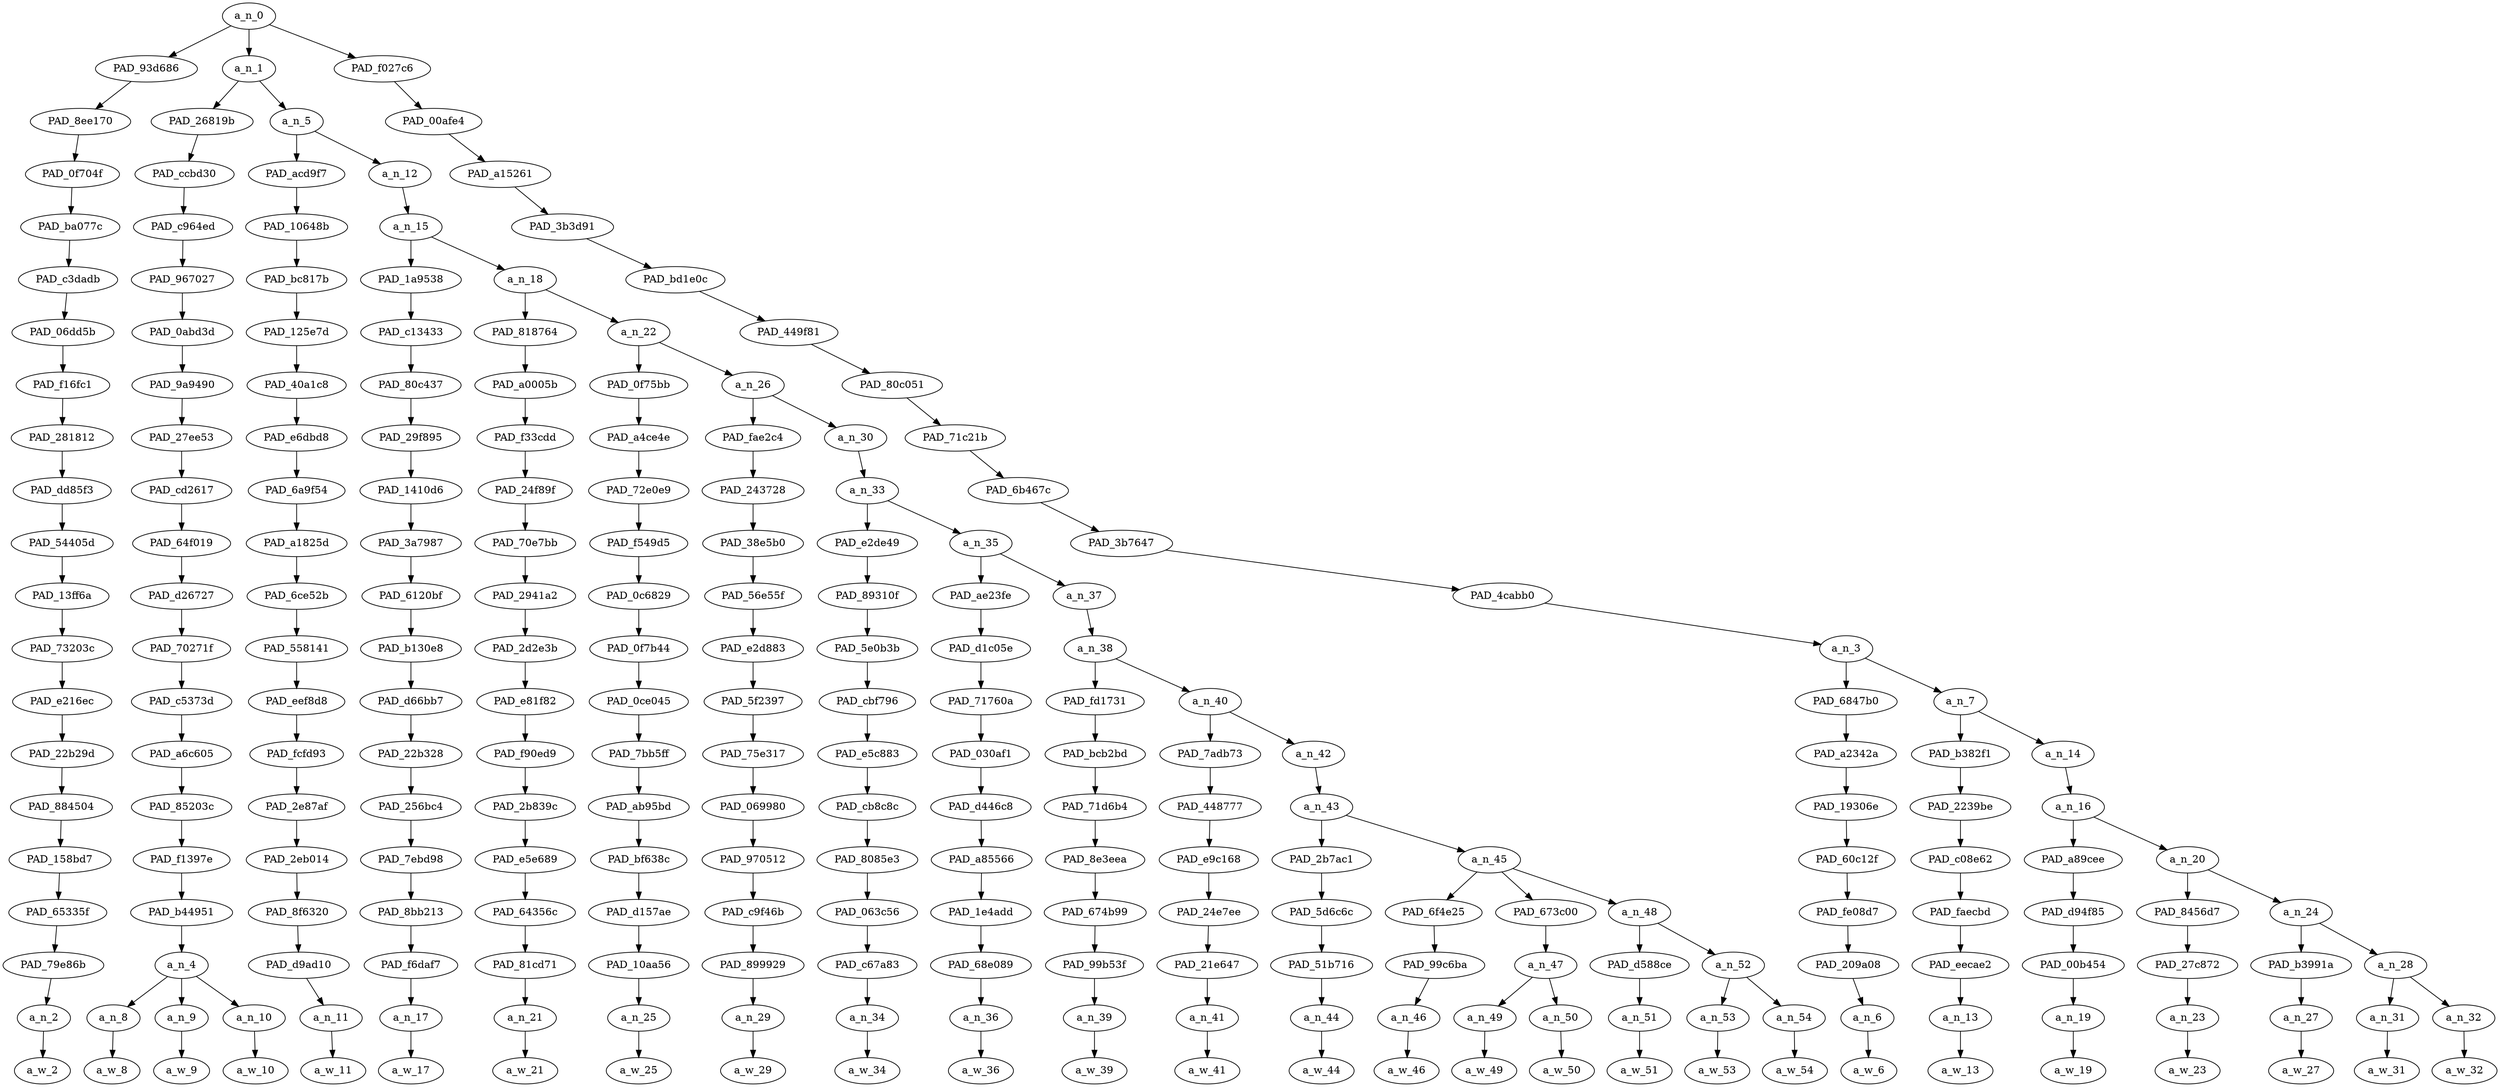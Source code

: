 strict digraph "" {
	a_n_0	[div_dir=-1,
		index=0,
		level=20,
		pos="14.161580403645834,20!",
		text_span="[0, 1, 2, 3, 4, 5, 6, 7, 8, 9, 10, 11, 12, 13, 14, 15, 16, 17, 18, 19, 20, 21, 22, 23, 24, 25, 26]",
		value=1.00000002];
	PAD_93d686	[div_dir=1,
		index=1,
		level=19,
		pos="19.0,19!",
		text_span="[19]",
		value=0.02544215];
	a_n_0 -> PAD_93d686;
	a_n_1	[div_dir=1,
		index=0,
		level=19,
		pos="2.5003662109375,19!",
		text_span="[0, 1, 2, 3, 4, 5, 6, 7, 8, 9, 10, 11, 12, 13, 14, 15, 16, 17, 18]",
		value=0.73926599];
	a_n_0 -> a_n_1;
	PAD_f027c6	[div_dir=-1,
		index=2,
		level=19,
		pos="20.984375,19!",
		text_span="[20, 21, 22, 23, 24, 25, 26]",
		value=0.23526374];
	a_n_0 -> PAD_f027c6;
	PAD_8ee170	[div_dir=1,
		index=2,
		level=18,
		pos="19.0,18!",
		text_span="[19]",
		value=0.02544215];
	PAD_93d686 -> PAD_8ee170;
	PAD_0f704f	[div_dir=1,
		index=3,
		level=17,
		pos="19.0,17!",
		text_span="[19]",
		value=0.02544215];
	PAD_8ee170 -> PAD_0f704f;
	PAD_ba077c	[div_dir=1,
		index=3,
		level=16,
		pos="19.0,16!",
		text_span="[19]",
		value=0.02544215];
	PAD_0f704f -> PAD_ba077c;
	PAD_c3dadb	[div_dir=1,
		index=4,
		level=15,
		pos="19.0,15!",
		text_span="[19]",
		value=0.02544215];
	PAD_ba077c -> PAD_c3dadb;
	PAD_06dd5b	[div_dir=1,
		index=5,
		level=14,
		pos="19.0,14!",
		text_span="[19]",
		value=0.02544215];
	PAD_c3dadb -> PAD_06dd5b;
	PAD_f16fc1	[div_dir=1,
		index=6,
		level=13,
		pos="19.0,13!",
		text_span="[19]",
		value=0.02544215];
	PAD_06dd5b -> PAD_f16fc1;
	PAD_281812	[div_dir=1,
		index=7,
		level=12,
		pos="19.0,12!",
		text_span="[19]",
		value=0.02544215];
	PAD_f16fc1 -> PAD_281812;
	PAD_dd85f3	[div_dir=1,
		index=7,
		level=11,
		pos="19.0,11!",
		text_span="[19]",
		value=0.02544215];
	PAD_281812 -> PAD_dd85f3;
	PAD_54405d	[div_dir=1,
		index=8,
		level=10,
		pos="19.0,10!",
		text_span="[19]",
		value=0.02544215];
	PAD_dd85f3 -> PAD_54405d;
	PAD_13ff6a	[div_dir=1,
		index=9,
		level=9,
		pos="19.0,9!",
		text_span="[19]",
		value=0.02544215];
	PAD_54405d -> PAD_13ff6a;
	PAD_73203c	[div_dir=1,
		index=9,
		level=8,
		pos="19.0,8!",
		text_span="[19]",
		value=0.02544215];
	PAD_13ff6a -> PAD_73203c;
	PAD_e216ec	[div_dir=1,
		index=10,
		level=7,
		pos="19.0,7!",
		text_span="[19]",
		value=0.02544215];
	PAD_73203c -> PAD_e216ec;
	PAD_22b29d	[div_dir=1,
		index=11,
		level=6,
		pos="19.0,6!",
		text_span="[19]",
		value=0.02544215];
	PAD_e216ec -> PAD_22b29d;
	PAD_884504	[div_dir=1,
		index=11,
		level=5,
		pos="19.0,5!",
		text_span="[19]",
		value=0.02544215];
	PAD_22b29d -> PAD_884504;
	PAD_158bd7	[div_dir=1,
		index=12,
		level=4,
		pos="19.0,4!",
		text_span="[19]",
		value=0.02544215];
	PAD_884504 -> PAD_158bd7;
	PAD_65335f	[div_dir=1,
		index=14,
		level=3,
		pos="19.0,3!",
		text_span="[19]",
		value=0.02544215];
	PAD_158bd7 -> PAD_65335f;
	PAD_79e86b	[div_dir=1,
		index=15,
		level=2,
		pos="19.0,2!",
		text_span="[19]",
		value=0.02544215];
	PAD_65335f -> PAD_79e86b;
	a_n_2	[div_dir=1,
		index=19,
		level=1,
		pos="19.0,1!",
		text_span="[19]",
		value=0.02544215];
	PAD_79e86b -> a_n_2;
	a_w_2	[div_dir=0,
		index=19,
		level=0,
		pos="19,0!",
		text_span="[19]",
		value=and];
	a_n_2 -> a_w_2;
	PAD_26819b	[div_dir=-1,
		index=0,
		level=18,
		pos="1.0,18!",
		text_span="[0, 1, 2]",
		value=0.15839961];
	a_n_1 -> PAD_26819b;
	a_n_5	[div_dir=1,
		index=1,
		level=18,
		pos="4.000732421875,18!",
		text_span="[3, 4, 5, 6, 7, 8, 9, 10, 11, 12, 13, 14, 15, 16, 17, 18]",
		value=0.58086310];
	a_n_1 -> a_n_5;
	PAD_ccbd30	[div_dir=-1,
		index=0,
		level=17,
		pos="1.0,17!",
		text_span="[0, 1, 2]",
		value=0.15839961];
	PAD_26819b -> PAD_ccbd30;
	PAD_c964ed	[div_dir=-1,
		index=0,
		level=16,
		pos="1.0,16!",
		text_span="[0, 1, 2]",
		value=0.15839961];
	PAD_ccbd30 -> PAD_c964ed;
	PAD_967027	[div_dir=-1,
		index=0,
		level=15,
		pos="1.0,15!",
		text_span="[0, 1, 2]",
		value=0.15839961];
	PAD_c964ed -> PAD_967027;
	PAD_0abd3d	[div_dir=-1,
		index=0,
		level=14,
		pos="1.0,14!",
		text_span="[0, 1, 2]",
		value=0.15839961];
	PAD_967027 -> PAD_0abd3d;
	PAD_9a9490	[div_dir=-1,
		index=0,
		level=13,
		pos="1.0,13!",
		text_span="[0, 1, 2]",
		value=0.15839961];
	PAD_0abd3d -> PAD_9a9490;
	PAD_27ee53	[div_dir=-1,
		index=0,
		level=12,
		pos="1.0,12!",
		text_span="[0, 1, 2]",
		value=0.15839961];
	PAD_9a9490 -> PAD_27ee53;
	PAD_cd2617	[div_dir=-1,
		index=0,
		level=11,
		pos="1.0,11!",
		text_span="[0, 1, 2]",
		value=0.15839961];
	PAD_27ee53 -> PAD_cd2617;
	PAD_64f019	[div_dir=-1,
		index=0,
		level=10,
		pos="1.0,10!",
		text_span="[0, 1, 2]",
		value=0.15839961];
	PAD_cd2617 -> PAD_64f019;
	PAD_d26727	[div_dir=-1,
		index=0,
		level=9,
		pos="1.0,9!",
		text_span="[0, 1, 2]",
		value=0.15839961];
	PAD_64f019 -> PAD_d26727;
	PAD_70271f	[div_dir=-1,
		index=0,
		level=8,
		pos="1.0,8!",
		text_span="[0, 1, 2]",
		value=0.15839961];
	PAD_d26727 -> PAD_70271f;
	PAD_c5373d	[div_dir=-1,
		index=0,
		level=7,
		pos="1.0,7!",
		text_span="[0, 1, 2]",
		value=0.15839961];
	PAD_70271f -> PAD_c5373d;
	PAD_a6c605	[div_dir=-1,
		index=0,
		level=6,
		pos="1.0,6!",
		text_span="[0, 1, 2]",
		value=0.15839961];
	PAD_c5373d -> PAD_a6c605;
	PAD_85203c	[div_dir=-1,
		index=0,
		level=5,
		pos="1.0,5!",
		text_span="[0, 1, 2]",
		value=0.15839961];
	PAD_a6c605 -> PAD_85203c;
	PAD_f1397e	[div_dir=-1,
		index=0,
		level=4,
		pos="1.0,4!",
		text_span="[0, 1, 2]",
		value=0.15839961];
	PAD_85203c -> PAD_f1397e;
	PAD_b44951	[div_dir=-1,
		index=0,
		level=3,
		pos="1.0,3!",
		text_span="[0, 1, 2]",
		value=0.15839961];
	PAD_f1397e -> PAD_b44951;
	a_n_4	[div_dir=-1,
		index=0,
		level=2,
		pos="1.0,2!",
		text_span="[0, 1, 2]",
		value=0.15839961];
	PAD_b44951 -> a_n_4;
	a_n_8	[div_dir=1,
		index=0,
		level=1,
		pos="0.0,1!",
		text_span="[0]",
		value=0.07027292];
	a_n_4 -> a_n_8;
	a_n_9	[div_dir=-1,
		index=1,
		level=1,
		pos="1.0,1!",
		text_span="[1]",
		value=0.04917107];
	a_n_4 -> a_n_9;
	a_n_10	[div_dir=-1,
		index=2,
		level=1,
		pos="2.0,1!",
		text_span="[2]",
		value=0.03871496];
	a_n_4 -> a_n_10;
	a_w_8	[div_dir=0,
		index=0,
		level=0,
		pos="0,0!",
		text_span="[0]",
		value="<user>"];
	a_n_8 -> a_w_8;
	a_w_9	[div_dir=0,
		index=1,
		level=0,
		pos="1,0!",
		text_span="[1]",
		value=stephen];
	a_n_9 -> a_w_9;
	a_w_10	[div_dir=0,
		index=2,
		level=0,
		pos="2,0!",
		text_span="[2]",
		value=miller];
	a_n_10 -> a_w_10;
	PAD_acd9f7	[div_dir=1,
		index=1,
		level=17,
		pos="3.0,17!",
		text_span="[3]",
		value=0.03171008];
	a_n_5 -> PAD_acd9f7;
	a_n_12	[div_dir=1,
		index=2,
		level=17,
		pos="5.00146484375,17!",
		text_span="[4, 5, 6, 7, 8, 9, 10, 11, 12, 13, 14, 15, 16, 17, 18]",
		value=0.54906669];
	a_n_5 -> a_n_12;
	PAD_10648b	[div_dir=1,
		index=1,
		level=16,
		pos="3.0,16!",
		text_span="[3]",
		value=0.03171008];
	PAD_acd9f7 -> PAD_10648b;
	PAD_bc817b	[div_dir=1,
		index=1,
		level=15,
		pos="3.0,15!",
		text_span="[3]",
		value=0.03171008];
	PAD_10648b -> PAD_bc817b;
	PAD_125e7d	[div_dir=1,
		index=1,
		level=14,
		pos="3.0,14!",
		text_span="[3]",
		value=0.03171008];
	PAD_bc817b -> PAD_125e7d;
	PAD_40a1c8	[div_dir=1,
		index=1,
		level=13,
		pos="3.0,13!",
		text_span="[3]",
		value=0.03171008];
	PAD_125e7d -> PAD_40a1c8;
	PAD_e6dbd8	[div_dir=1,
		index=1,
		level=12,
		pos="3.0,12!",
		text_span="[3]",
		value=0.03171008];
	PAD_40a1c8 -> PAD_e6dbd8;
	PAD_6a9f54	[div_dir=1,
		index=1,
		level=11,
		pos="3.0,11!",
		text_span="[3]",
		value=0.03171008];
	PAD_e6dbd8 -> PAD_6a9f54;
	PAD_a1825d	[div_dir=1,
		index=1,
		level=10,
		pos="3.0,10!",
		text_span="[3]",
		value=0.03171008];
	PAD_6a9f54 -> PAD_a1825d;
	PAD_6ce52b	[div_dir=1,
		index=1,
		level=9,
		pos="3.0,9!",
		text_span="[3]",
		value=0.03171008];
	PAD_a1825d -> PAD_6ce52b;
	PAD_558141	[div_dir=1,
		index=1,
		level=8,
		pos="3.0,8!",
		text_span="[3]",
		value=0.03171008];
	PAD_6ce52b -> PAD_558141;
	PAD_eef8d8	[div_dir=1,
		index=1,
		level=7,
		pos="3.0,7!",
		text_span="[3]",
		value=0.03171008];
	PAD_558141 -> PAD_eef8d8;
	PAD_fcfd93	[div_dir=1,
		index=1,
		level=6,
		pos="3.0,6!",
		text_span="[3]",
		value=0.03171008];
	PAD_eef8d8 -> PAD_fcfd93;
	PAD_2e87af	[div_dir=1,
		index=1,
		level=5,
		pos="3.0,5!",
		text_span="[3]",
		value=0.03171008];
	PAD_fcfd93 -> PAD_2e87af;
	PAD_2eb014	[div_dir=1,
		index=1,
		level=4,
		pos="3.0,4!",
		text_span="[3]",
		value=0.03171008];
	PAD_2e87af -> PAD_2eb014;
	PAD_8f6320	[div_dir=1,
		index=1,
		level=3,
		pos="3.0,3!",
		text_span="[3]",
		value=0.03171008];
	PAD_2eb014 -> PAD_8f6320;
	PAD_d9ad10	[div_dir=1,
		index=1,
		level=2,
		pos="3.0,2!",
		text_span="[3]",
		value=0.03171008];
	PAD_8f6320 -> PAD_d9ad10;
	a_n_11	[div_dir=1,
		index=3,
		level=1,
		pos="3.0,1!",
		text_span="[3]",
		value=0.03171008];
	PAD_d9ad10 -> a_n_11;
	a_w_11	[div_dir=0,
		index=3,
		level=0,
		pos="3,0!",
		text_span="[3]",
		value=has];
	a_n_11 -> a_w_11;
	a_n_15	[div_dir=1,
		index=2,
		level=16,
		pos="5.00146484375,16!",
		text_span="[4, 5, 6, 7, 8, 9, 10, 11, 12, 13, 14, 15, 16, 17, 18]",
		value=0.54898183];
	a_n_12 -> a_n_15;
	PAD_1a9538	[div_dir=-1,
		index=2,
		level=15,
		pos="4.0,15!",
		text_span="[4]",
		value=0.01575766];
	a_n_15 -> PAD_1a9538;
	a_n_18	[div_dir=1,
		index=3,
		level=15,
		pos="6.0029296875,15!",
		text_span="[5, 6, 7, 8, 9, 10, 11, 12, 13, 14, 15, 16, 17, 18]",
		value=0.53313931];
	a_n_15 -> a_n_18;
	PAD_c13433	[div_dir=-1,
		index=2,
		level=14,
		pos="4.0,14!",
		text_span="[4]",
		value=0.01575766];
	PAD_1a9538 -> PAD_c13433;
	PAD_80c437	[div_dir=-1,
		index=2,
		level=13,
		pos="4.0,13!",
		text_span="[4]",
		value=0.01575766];
	PAD_c13433 -> PAD_80c437;
	PAD_29f895	[div_dir=-1,
		index=2,
		level=12,
		pos="4.0,12!",
		text_span="[4]",
		value=0.01575766];
	PAD_80c437 -> PAD_29f895;
	PAD_1410d6	[div_dir=-1,
		index=2,
		level=11,
		pos="4.0,11!",
		text_span="[4]",
		value=0.01575766];
	PAD_29f895 -> PAD_1410d6;
	PAD_3a7987	[div_dir=-1,
		index=2,
		level=10,
		pos="4.0,10!",
		text_span="[4]",
		value=0.01575766];
	PAD_1410d6 -> PAD_3a7987;
	PAD_6120bf	[div_dir=-1,
		index=2,
		level=9,
		pos="4.0,9!",
		text_span="[4]",
		value=0.01575766];
	PAD_3a7987 -> PAD_6120bf;
	PAD_b130e8	[div_dir=-1,
		index=2,
		level=8,
		pos="4.0,8!",
		text_span="[4]",
		value=0.01575766];
	PAD_6120bf -> PAD_b130e8;
	PAD_d66bb7	[div_dir=-1,
		index=2,
		level=7,
		pos="4.0,7!",
		text_span="[4]",
		value=0.01575766];
	PAD_b130e8 -> PAD_d66bb7;
	PAD_22b328	[div_dir=-1,
		index=2,
		level=6,
		pos="4.0,6!",
		text_span="[4]",
		value=0.01575766];
	PAD_d66bb7 -> PAD_22b328;
	PAD_256bc4	[div_dir=-1,
		index=2,
		level=5,
		pos="4.0,5!",
		text_span="[4]",
		value=0.01575766];
	PAD_22b328 -> PAD_256bc4;
	PAD_7ebd98	[div_dir=-1,
		index=2,
		level=4,
		pos="4.0,4!",
		text_span="[4]",
		value=0.01575766];
	PAD_256bc4 -> PAD_7ebd98;
	PAD_8bb213	[div_dir=-1,
		index=2,
		level=3,
		pos="4.0,3!",
		text_span="[4]",
		value=0.01575766];
	PAD_7ebd98 -> PAD_8bb213;
	PAD_f6daf7	[div_dir=-1,
		index=2,
		level=2,
		pos="4.0,2!",
		text_span="[4]",
		value=0.01575766];
	PAD_8bb213 -> PAD_f6daf7;
	a_n_17	[div_dir=-1,
		index=4,
		level=1,
		pos="4.0,1!",
		text_span="[4]",
		value=0.01575766];
	PAD_f6daf7 -> a_n_17;
	a_w_17	[div_dir=0,
		index=4,
		level=0,
		pos="4,0!",
		text_span="[4]",
		value=to];
	a_n_17 -> a_w_17;
	PAD_818764	[div_dir=1,
		index=3,
		level=14,
		pos="5.0,14!",
		text_span="[5]",
		value=0.01697373];
	a_n_18 -> PAD_818764;
	a_n_22	[div_dir=1,
		index=4,
		level=14,
		pos="7.005859375,14!",
		text_span="[6, 7, 8, 9, 10, 11, 12, 13, 14, 15, 16, 17, 18]",
		value=0.51607710];
	a_n_18 -> a_n_22;
	PAD_a0005b	[div_dir=1,
		index=3,
		level=13,
		pos="5.0,13!",
		text_span="[5]",
		value=0.01697373];
	PAD_818764 -> PAD_a0005b;
	PAD_f33cdd	[div_dir=1,
		index=3,
		level=12,
		pos="5.0,12!",
		text_span="[5]",
		value=0.01697373];
	PAD_a0005b -> PAD_f33cdd;
	PAD_24f89f	[div_dir=1,
		index=3,
		level=11,
		pos="5.0,11!",
		text_span="[5]",
		value=0.01697373];
	PAD_f33cdd -> PAD_24f89f;
	PAD_70e7bb	[div_dir=1,
		index=3,
		level=10,
		pos="5.0,10!",
		text_span="[5]",
		value=0.01697373];
	PAD_24f89f -> PAD_70e7bb;
	PAD_2941a2	[div_dir=1,
		index=3,
		level=9,
		pos="5.0,9!",
		text_span="[5]",
		value=0.01697373];
	PAD_70e7bb -> PAD_2941a2;
	PAD_2d2e3b	[div_dir=1,
		index=3,
		level=8,
		pos="5.0,8!",
		text_span="[5]",
		value=0.01697373];
	PAD_2941a2 -> PAD_2d2e3b;
	PAD_e81f82	[div_dir=1,
		index=3,
		level=7,
		pos="5.0,7!",
		text_span="[5]",
		value=0.01697373];
	PAD_2d2e3b -> PAD_e81f82;
	PAD_f90ed9	[div_dir=1,
		index=3,
		level=6,
		pos="5.0,6!",
		text_span="[5]",
		value=0.01697373];
	PAD_e81f82 -> PAD_f90ed9;
	PAD_2b839c	[div_dir=1,
		index=3,
		level=5,
		pos="5.0,5!",
		text_span="[5]",
		value=0.01697373];
	PAD_f90ed9 -> PAD_2b839c;
	PAD_e5e689	[div_dir=1,
		index=3,
		level=4,
		pos="5.0,4!",
		text_span="[5]",
		value=0.01697373];
	PAD_2b839c -> PAD_e5e689;
	PAD_64356c	[div_dir=1,
		index=3,
		level=3,
		pos="5.0,3!",
		text_span="[5]",
		value=0.01697373];
	PAD_e5e689 -> PAD_64356c;
	PAD_81cd71	[div_dir=1,
		index=3,
		level=2,
		pos="5.0,2!",
		text_span="[5]",
		value=0.01697373];
	PAD_64356c -> PAD_81cd71;
	a_n_21	[div_dir=1,
		index=5,
		level=1,
		pos="5.0,1!",
		text_span="[5]",
		value=0.01697373];
	PAD_81cd71 -> a_n_21;
	a_w_21	[div_dir=0,
		index=5,
		level=0,
		pos="5,0!",
		text_span="[5]",
		value=be];
	a_n_21 -> a_w_21;
	PAD_0f75bb	[div_dir=-1,
		index=4,
		level=13,
		pos="6.0,13!",
		text_span="[6]",
		value=0.02622179];
	a_n_22 -> PAD_0f75bb;
	a_n_26	[div_dir=1,
		index=5,
		level=13,
		pos="8.01171875,13!",
		text_span="[7, 8, 9, 10, 11, 12, 13, 14, 15, 16, 17, 18]",
		value=0.48977318];
	a_n_22 -> a_n_26;
	PAD_a4ce4e	[div_dir=-1,
		index=4,
		level=12,
		pos="6.0,12!",
		text_span="[6]",
		value=0.02622179];
	PAD_0f75bb -> PAD_a4ce4e;
	PAD_72e0e9	[div_dir=-1,
		index=4,
		level=11,
		pos="6.0,11!",
		text_span="[6]",
		value=0.02622179];
	PAD_a4ce4e -> PAD_72e0e9;
	PAD_f549d5	[div_dir=-1,
		index=4,
		level=10,
		pos="6.0,10!",
		text_span="[6]",
		value=0.02622179];
	PAD_72e0e9 -> PAD_f549d5;
	PAD_0c6829	[div_dir=-1,
		index=4,
		level=9,
		pos="6.0,9!",
		text_span="[6]",
		value=0.02622179];
	PAD_f549d5 -> PAD_0c6829;
	PAD_0f7b44	[div_dir=-1,
		index=4,
		level=8,
		pos="6.0,8!",
		text_span="[6]",
		value=0.02622179];
	PAD_0c6829 -> PAD_0f7b44;
	PAD_0ce045	[div_dir=-1,
		index=4,
		level=7,
		pos="6.0,7!",
		text_span="[6]",
		value=0.02622179];
	PAD_0f7b44 -> PAD_0ce045;
	PAD_7bb5ff	[div_dir=-1,
		index=4,
		level=6,
		pos="6.0,6!",
		text_span="[6]",
		value=0.02622179];
	PAD_0ce045 -> PAD_7bb5ff;
	PAD_ab95bd	[div_dir=-1,
		index=4,
		level=5,
		pos="6.0,5!",
		text_span="[6]",
		value=0.02622179];
	PAD_7bb5ff -> PAD_ab95bd;
	PAD_bf638c	[div_dir=-1,
		index=4,
		level=4,
		pos="6.0,4!",
		text_span="[6]",
		value=0.02622179];
	PAD_ab95bd -> PAD_bf638c;
	PAD_d157ae	[div_dir=-1,
		index=4,
		level=3,
		pos="6.0,3!",
		text_span="[6]",
		value=0.02622179];
	PAD_bf638c -> PAD_d157ae;
	PAD_10aa56	[div_dir=-1,
		index=4,
		level=2,
		pos="6.0,2!",
		text_span="[6]",
		value=0.02622179];
	PAD_d157ae -> PAD_10aa56;
	a_n_25	[div_dir=-1,
		index=6,
		level=1,
		pos="6.0,1!",
		text_span="[6]",
		value=0.02622179];
	PAD_10aa56 -> a_n_25;
	a_w_25	[div_dir=0,
		index=6,
		level=0,
		pos="6,0!",
		text_span="[6]",
		value=behind];
	a_n_25 -> a_w_25;
	PAD_fae2c4	[div_dir=-1,
		index=5,
		level=12,
		pos="7.0,12!",
		text_span="[7]",
		value=0.02310437];
	a_n_26 -> PAD_fae2c4;
	a_n_30	[div_dir=1,
		index=6,
		level=12,
		pos="9.0234375,12!",
		text_span="[8, 9, 10, 11, 12, 13, 14, 15, 16, 17, 18]",
		value=0.46658111];
	a_n_26 -> a_n_30;
	PAD_243728	[div_dir=-1,
		index=5,
		level=11,
		pos="7.0,11!",
		text_span="[7]",
		value=0.02310437];
	PAD_fae2c4 -> PAD_243728;
	PAD_38e5b0	[div_dir=-1,
		index=5,
		level=10,
		pos="7.0,10!",
		text_span="[7]",
		value=0.02310437];
	PAD_243728 -> PAD_38e5b0;
	PAD_56e55f	[div_dir=-1,
		index=5,
		level=9,
		pos="7.0,9!",
		text_span="[7]",
		value=0.02310437];
	PAD_38e5b0 -> PAD_56e55f;
	PAD_e2d883	[div_dir=-1,
		index=5,
		level=8,
		pos="7.0,8!",
		text_span="[7]",
		value=0.02310437];
	PAD_56e55f -> PAD_e2d883;
	PAD_5f2397	[div_dir=-1,
		index=5,
		level=7,
		pos="7.0,7!",
		text_span="[7]",
		value=0.02310437];
	PAD_e2d883 -> PAD_5f2397;
	PAD_75e317	[div_dir=-1,
		index=5,
		level=6,
		pos="7.0,6!",
		text_span="[7]",
		value=0.02310437];
	PAD_5f2397 -> PAD_75e317;
	PAD_069980	[div_dir=-1,
		index=5,
		level=5,
		pos="7.0,5!",
		text_span="[7]",
		value=0.02310437];
	PAD_75e317 -> PAD_069980;
	PAD_970512	[div_dir=-1,
		index=5,
		level=4,
		pos="7.0,4!",
		text_span="[7]",
		value=0.02310437];
	PAD_069980 -> PAD_970512;
	PAD_c9f46b	[div_dir=-1,
		index=5,
		level=3,
		pos="7.0,3!",
		text_span="[7]",
		value=0.02310437];
	PAD_970512 -> PAD_c9f46b;
	PAD_899929	[div_dir=-1,
		index=5,
		level=2,
		pos="7.0,2!",
		text_span="[7]",
		value=0.02310437];
	PAD_c9f46b -> PAD_899929;
	a_n_29	[div_dir=-1,
		index=7,
		level=1,
		pos="7.0,1!",
		text_span="[7]",
		value=0.02310437];
	PAD_899929 -> a_n_29;
	a_w_29	[div_dir=0,
		index=7,
		level=0,
		pos="7,0!",
		text_span="[7]",
		value=this];
	a_n_29 -> a_w_29;
	a_n_33	[div_dir=1,
		index=6,
		level=11,
		pos="9.0234375,11!",
		text_span="[8, 9, 10, 11, 12, 13, 14, 15, 16, 17, 18]",
		value=0.46647045];
	a_n_30 -> a_n_33;
	PAD_e2de49	[div_dir=1,
		index=6,
		level=10,
		pos="8.0,10!",
		text_span="[8]",
		value=0.02374471];
	a_n_33 -> PAD_e2de49;
	a_n_35	[div_dir=1,
		index=7,
		level=10,
		pos="10.046875,10!",
		text_span="[9, 10, 11, 12, 13, 14, 15, 16, 17, 18]",
		value=0.44261508];
	a_n_33 -> a_n_35;
	PAD_89310f	[div_dir=1,
		index=6,
		level=9,
		pos="8.0,9!",
		text_span="[8]",
		value=0.02374471];
	PAD_e2de49 -> PAD_89310f;
	PAD_5e0b3b	[div_dir=1,
		index=6,
		level=8,
		pos="8.0,8!",
		text_span="[8]",
		value=0.02374471];
	PAD_89310f -> PAD_5e0b3b;
	PAD_cbf796	[div_dir=1,
		index=6,
		level=7,
		pos="8.0,7!",
		text_span="[8]",
		value=0.02374471];
	PAD_5e0b3b -> PAD_cbf796;
	PAD_e5c883	[div_dir=1,
		index=6,
		level=6,
		pos="8.0,6!",
		text_span="[8]",
		value=0.02374471];
	PAD_cbf796 -> PAD_e5c883;
	PAD_cb8c8c	[div_dir=1,
		index=6,
		level=5,
		pos="8.0,5!",
		text_span="[8]",
		value=0.02374471];
	PAD_e5c883 -> PAD_cb8c8c;
	PAD_8085e3	[div_dir=1,
		index=6,
		level=4,
		pos="8.0,4!",
		text_span="[8]",
		value=0.02374471];
	PAD_cb8c8c -> PAD_8085e3;
	PAD_063c56	[div_dir=1,
		index=6,
		level=3,
		pos="8.0,3!",
		text_span="[8]",
		value=0.02374471];
	PAD_8085e3 -> PAD_063c56;
	PAD_c67a83	[div_dir=1,
		index=6,
		level=2,
		pos="8.0,2!",
		text_span="[8]",
		value=0.02374471];
	PAD_063c56 -> PAD_c67a83;
	a_n_34	[div_dir=1,
		index=8,
		level=1,
		pos="8.0,1!",
		text_span="[8]",
		value=0.02374471];
	PAD_c67a83 -> a_n_34;
	a_w_34	[div_dir=0,
		index=8,
		level=0,
		pos="8,0!",
		text_span="[8]",
		value=he];
	a_n_34 -> a_w_34;
	PAD_ae23fe	[div_dir=1,
		index=7,
		level=9,
		pos="9.0,9!",
		text_span="[9]",
		value=0.02953387];
	a_n_35 -> PAD_ae23fe;
	a_n_37	[div_dir=1,
		index=8,
		level=9,
		pos="11.09375,9!",
		text_span="[10, 11, 12, 13, 14, 15, 16, 17, 18]",
		value=0.41296720];
	a_n_35 -> a_n_37;
	PAD_d1c05e	[div_dir=1,
		index=7,
		level=8,
		pos="9.0,8!",
		text_span="[9]",
		value=0.02953387];
	PAD_ae23fe -> PAD_d1c05e;
	PAD_71760a	[div_dir=1,
		index=7,
		level=7,
		pos="9.0,7!",
		text_span="[9]",
		value=0.02953387];
	PAD_d1c05e -> PAD_71760a;
	PAD_030af1	[div_dir=1,
		index=7,
		level=6,
		pos="9.0,6!",
		text_span="[9]",
		value=0.02953387];
	PAD_71760a -> PAD_030af1;
	PAD_d446c8	[div_dir=1,
		index=7,
		level=5,
		pos="9.0,5!",
		text_span="[9]",
		value=0.02953387];
	PAD_030af1 -> PAD_d446c8;
	PAD_a85566	[div_dir=1,
		index=7,
		level=4,
		pos="9.0,4!",
		text_span="[9]",
		value=0.02953387];
	PAD_d446c8 -> PAD_a85566;
	PAD_1e4add	[div_dir=1,
		index=7,
		level=3,
		pos="9.0,3!",
		text_span="[9]",
		value=0.02953387];
	PAD_a85566 -> PAD_1e4add;
	PAD_68e089	[div_dir=1,
		index=7,
		level=2,
		pos="9.0,2!",
		text_span="[9]",
		value=0.02953387];
	PAD_1e4add -> PAD_68e089;
	a_n_36	[div_dir=1,
		index=9,
		level=1,
		pos="9.0,1!",
		text_span="[9]",
		value=0.02953387];
	PAD_68e089 -> a_n_36;
	a_w_36	[div_dir=0,
		index=9,
		level=0,
		pos="9,0!",
		text_span="[9]",
		value=appears];
	a_n_36 -> a_w_36;
	a_n_38	[div_dir=1,
		index=8,
		level=8,
		pos="11.09375,8!",
		text_span="[10, 11, 12, 13, 14, 15, 16, 17, 18]",
		value=0.41287775];
	a_n_37 -> a_n_38;
	PAD_fd1731	[div_dir=1,
		index=8,
		level=7,
		pos="10.0,7!",
		text_span="[10]",
		value=0.01475142];
	a_n_38 -> PAD_fd1731;
	a_n_40	[div_dir=1,
		index=9,
		level=7,
		pos="12.1875,7!",
		text_span="[11, 12, 13, 14, 15, 16, 17, 18]",
		value=0.39803688];
	a_n_38 -> a_n_40;
	PAD_bcb2bd	[div_dir=1,
		index=8,
		level=6,
		pos="10.0,6!",
		text_span="[10]",
		value=0.01475142];
	PAD_fd1731 -> PAD_bcb2bd;
	PAD_71d6b4	[div_dir=1,
		index=8,
		level=5,
		pos="10.0,5!",
		text_span="[10]",
		value=0.01475142];
	PAD_bcb2bd -> PAD_71d6b4;
	PAD_8e3eea	[div_dir=1,
		index=8,
		level=4,
		pos="10.0,4!",
		text_span="[10]",
		value=0.01475142];
	PAD_71d6b4 -> PAD_8e3eea;
	PAD_674b99	[div_dir=1,
		index=8,
		level=3,
		pos="10.0,3!",
		text_span="[10]",
		value=0.01475142];
	PAD_8e3eea -> PAD_674b99;
	PAD_99b53f	[div_dir=1,
		index=8,
		level=2,
		pos="10.0,2!",
		text_span="[10]",
		value=0.01475142];
	PAD_674b99 -> PAD_99b53f;
	a_n_39	[div_dir=1,
		index=10,
		level=1,
		pos="10.0,1!",
		text_span="[10]",
		value=0.01475142];
	PAD_99b53f -> a_n_39;
	a_w_39	[div_dir=0,
		index=10,
		level=0,
		pos="10,0!",
		text_span="[10]",
		value=to1];
	a_n_39 -> a_w_39;
	PAD_7adb73	[div_dir=-1,
		index=9,
		level=6,
		pos="11.0,6!",
		text_span="[11]",
		value=0.02586510];
	a_n_40 -> PAD_7adb73;
	a_n_42	[div_dir=1,
		index=10,
		level=6,
		pos="13.375,6!",
		text_span="[12, 13, 14, 15, 16, 17, 18]",
		value=0.37207869];
	a_n_40 -> a_n_42;
	PAD_448777	[div_dir=-1,
		index=9,
		level=5,
		pos="11.0,5!",
		text_span="[11]",
		value=0.02586510];
	PAD_7adb73 -> PAD_448777;
	PAD_e9c168	[div_dir=-1,
		index=9,
		level=4,
		pos="11.0,4!",
		text_span="[11]",
		value=0.02586510];
	PAD_448777 -> PAD_e9c168;
	PAD_24e7ee	[div_dir=-1,
		index=9,
		level=3,
		pos="11.0,3!",
		text_span="[11]",
		value=0.02586510];
	PAD_e9c168 -> PAD_24e7ee;
	PAD_21e647	[div_dir=-1,
		index=9,
		level=2,
		pos="11.0,2!",
		text_span="[11]",
		value=0.02586510];
	PAD_24e7ee -> PAD_21e647;
	a_n_41	[div_dir=-1,
		index=11,
		level=1,
		pos="11.0,1!",
		text_span="[11]",
		value=0.02586510];
	PAD_21e647 -> a_n_41;
	a_w_41	[div_dir=0,
		index=11,
		level=0,
		pos="11,0!",
		text_span="[11]",
		value=want];
	a_n_41 -> a_w_41;
	a_n_43	[div_dir=1,
		index=10,
		level=5,
		pos="13.375,5!",
		text_span="[12, 13, 14, 15, 16, 17, 18]",
		value=0.37195871];
	a_n_42 -> a_n_43;
	PAD_2b7ac1	[div_dir=-1,
		index=10,
		level=4,
		pos="12.0,4!",
		text_span="[12]",
		value=0.01637688];
	a_n_43 -> PAD_2b7ac1;
	a_n_45	[div_dir=1,
		index=11,
		level=4,
		pos="14.75,4!",
		text_span="[13, 14, 15, 16, 17, 18]",
		value=0.35546184];
	a_n_43 -> a_n_45;
	PAD_5d6c6c	[div_dir=-1,
		index=10,
		level=3,
		pos="12.0,3!",
		text_span="[12]",
		value=0.01637688];
	PAD_2b7ac1 -> PAD_5d6c6c;
	PAD_51b716	[div_dir=-1,
		index=10,
		level=2,
		pos="12.0,2!",
		text_span="[12]",
		value=0.01637688];
	PAD_5d6c6c -> PAD_51b716;
	a_n_44	[div_dir=-1,
		index=12,
		level=1,
		pos="12.0,1!",
		text_span="[12]",
		value=0.01637688];
	PAD_51b716 -> a_n_44;
	a_w_44	[div_dir=0,
		index=12,
		level=0,
		pos="12,0!",
		text_span="[12]",
		value=to2];
	a_n_44 -> a_w_44;
	PAD_6f4e25	[div_dir=-1,
		index=11,
		level=3,
		pos="13.0,3!",
		text_span="[13]",
		value=0.04284494];
	a_n_45 -> PAD_6f4e25;
	PAD_673c00	[div_dir=1,
		index=12,
		level=3,
		pos="14.5,3!",
		text_span="[14, 15]",
		value=0.07362421];
	a_n_45 -> PAD_673c00;
	a_n_48	[div_dir=1,
		index=13,
		level=3,
		pos="16.75,3!",
		text_span="[16, 17, 18]",
		value=0.23885588];
	a_n_45 -> a_n_48;
	PAD_99c6ba	[div_dir=-1,
		index=11,
		level=2,
		pos="13.0,2!",
		text_span="[13]",
		value=0.04284494];
	PAD_6f4e25 -> PAD_99c6ba;
	a_n_46	[div_dir=-1,
		index=13,
		level=1,
		pos="13.0,1!",
		text_span="[13]",
		value=0.04284494];
	PAD_99c6ba -> a_n_46;
	a_w_46	[div_dir=0,
		index=13,
		level=0,
		pos="13,0!",
		text_span="[13]",
		value=kill];
	a_n_46 -> a_w_46;
	a_n_47	[div_dir=1,
		index=12,
		level=2,
		pos="14.5,2!",
		text_span="[14, 15]",
		value=0.07362421];
	PAD_673c00 -> a_n_47;
	a_n_49	[div_dir=1,
		index=14,
		level=1,
		pos="14.0,1!",
		text_span="[14]",
		value=0.02722933];
	a_n_47 -> a_n_49;
	a_n_50	[div_dir=1,
		index=15,
		level=1,
		pos="15.0,1!",
		text_span="[15]",
		value=0.04616741];
	a_n_47 -> a_n_50;
	a_w_49	[div_dir=0,
		index=14,
		level=0,
		pos="14,0!",
		text_span="[14]",
		value=all];
	a_n_49 -> a_w_49;
	a_w_50	[div_dir=0,
		index=15,
		level=0,
		pos="15,0!",
		text_span="[15]",
		value=people];
	a_n_50 -> a_w_50;
	PAD_d588ce	[div_dir=1,
		index=13,
		level=2,
		pos="16.0,2!",
		text_span="[16]",
		value=0.04211359];
	a_n_48 -> PAD_d588ce;
	a_n_52	[div_dir=1,
		index=14,
		level=2,
		pos="17.5,2!",
		text_span="[17, 18]",
		value=0.19661559];
	a_n_48 -> a_n_52;
	a_n_51	[div_dir=1,
		index=16,
		level=1,
		pos="16.0,1!",
		text_span="[16]",
		value=0.04211359];
	PAD_d588ce -> a_n_51;
	a_w_51	[div_dir=0,
		index=16,
		level=0,
		pos="16,0!",
		text_span="[16]",
		value=with];
	a_n_51 -> a_w_51;
	a_n_53	[div_dir=-1,
		index=17,
		level=1,
		pos="17.0,1!",
		text_span="[17]",
		value=0.11204256];
	a_n_52 -> a_n_53;
	a_n_54	[div_dir=1,
		index=18,
		level=1,
		pos="18.0,1!",
		text_span="[18]",
		value=0.08452227];
	a_n_52 -> a_n_54;
	a_w_53	[div_dir=0,
		index=17,
		level=0,
		pos="17,0!",
		text_span="[17]",
		value=brown];
	a_n_53 -> a_w_53;
	a_w_54	[div_dir=0,
		index=18,
		level=0,
		pos="18,0!",
		text_span="[18]",
		value=skin];
	a_n_54 -> a_w_54;
	PAD_00afe4	[div_dir=-1,
		index=3,
		level=18,
		pos="20.984375,18!",
		text_span="[20, 21, 22, 23, 24, 25, 26]",
		value=0.23526374];
	PAD_f027c6 -> PAD_00afe4;
	PAD_a15261	[div_dir=-1,
		index=4,
		level=17,
		pos="20.984375,17!",
		text_span="[20, 21, 22, 23, 24, 25, 26]",
		value=0.23526374];
	PAD_00afe4 -> PAD_a15261;
	PAD_3b3d91	[div_dir=-1,
		index=4,
		level=16,
		pos="20.984375,16!",
		text_span="[20, 21, 22, 23, 24, 25, 26]",
		value=0.23526374];
	PAD_a15261 -> PAD_3b3d91;
	PAD_bd1e0c	[div_dir=-1,
		index=5,
		level=15,
		pos="20.984375,15!",
		text_span="[20, 21, 22, 23, 24, 25, 26]",
		value=0.23526374];
	PAD_3b3d91 -> PAD_bd1e0c;
	PAD_449f81	[div_dir=-1,
		index=6,
		level=14,
		pos="20.984375,14!",
		text_span="[20, 21, 22, 23, 24, 25, 26]",
		value=0.23526374];
	PAD_bd1e0c -> PAD_449f81;
	PAD_80c051	[div_dir=-1,
		index=7,
		level=13,
		pos="20.984375,13!",
		text_span="[20, 21, 22, 23, 24, 25, 26]",
		value=0.23526374];
	PAD_449f81 -> PAD_80c051;
	PAD_71c21b	[div_dir=-1,
		index=8,
		level=12,
		pos="20.984375,12!",
		text_span="[20, 21, 22, 23, 24, 25, 26]",
		value=0.23526374];
	PAD_80c051 -> PAD_71c21b;
	PAD_6b467c	[div_dir=-1,
		index=8,
		level=11,
		pos="20.984375,11!",
		text_span="[20, 21, 22, 23, 24, 25, 26]",
		value=0.23526374];
	PAD_71c21b -> PAD_6b467c;
	PAD_3b7647	[div_dir=-1,
		index=9,
		level=10,
		pos="20.984375,10!",
		text_span="[20, 21, 22, 23, 24, 25, 26]",
		value=0.23526374];
	PAD_6b467c -> PAD_3b7647;
	PAD_4cabb0	[div_dir=-1,
		index=10,
		level=9,
		pos="20.984375,9!",
		text_span="[20, 21, 22, 23, 24, 25, 26]",
		value=0.23526374];
	PAD_3b7647 -> PAD_4cabb0;
	a_n_3	[div_dir=-1,
		index=10,
		level=8,
		pos="20.984375,8!",
		text_span="[20, 21, 22, 23, 24, 25, 26]",
		value=0.23526374];
	PAD_4cabb0 -> a_n_3;
	PAD_6847b0	[div_dir=1,
		index=11,
		level=7,
		pos="20.0,7!",
		text_span="[20]",
		value=0.02339475];
	a_n_3 -> PAD_6847b0;
	a_n_7	[div_dir=-1,
		index=12,
		level=7,
		pos="21.96875,7!",
		text_span="[21, 22, 23, 24, 25, 26]",
		value=0.21179546];
	a_n_3 -> a_n_7;
	PAD_a2342a	[div_dir=1,
		index=12,
		level=6,
		pos="20.0,6!",
		text_span="[20]",
		value=0.02339475];
	PAD_6847b0 -> PAD_a2342a;
	PAD_19306e	[div_dir=1,
		index=12,
		level=5,
		pos="20.0,5!",
		text_span="[20]",
		value=0.02339475];
	PAD_a2342a -> PAD_19306e;
	PAD_60c12f	[div_dir=1,
		index=13,
		level=4,
		pos="20.0,4!",
		text_span="[20]",
		value=0.02339475];
	PAD_19306e -> PAD_60c12f;
	PAD_fe08d7	[div_dir=1,
		index=15,
		level=3,
		pos="20.0,3!",
		text_span="[20]",
		value=0.02339475];
	PAD_60c12f -> PAD_fe08d7;
	PAD_209a08	[div_dir=1,
		index=16,
		level=2,
		pos="20.0,2!",
		text_span="[20]",
		value=0.02339475];
	PAD_fe08d7 -> PAD_209a08;
	a_n_6	[div_dir=1,
		index=20,
		level=1,
		pos="20.0,1!",
		text_span="[20]",
		value=0.02339475];
	PAD_209a08 -> a_n_6;
	a_w_6	[div_dir=0,
		index=20,
		level=0,
		pos="20,0!",
		text_span="[20]",
		value=he1];
	a_n_6 -> a_w_6;
	PAD_b382f1	[div_dir=1,
		index=13,
		level=6,
		pos="21.0,6!",
		text_span="[21]",
		value=0.03873393];
	a_n_7 -> PAD_b382f1;
	a_n_14	[div_dir=-1,
		index=14,
		level=6,
		pos="22.9375,6!",
		text_span="[22, 23, 24, 25, 26]",
		value=0.17293323];
	a_n_7 -> a_n_14;
	PAD_2239be	[div_dir=1,
		index=13,
		level=5,
		pos="21.0,5!",
		text_span="[21]",
		value=0.03873393];
	PAD_b382f1 -> PAD_2239be;
	PAD_c08e62	[div_dir=1,
		index=14,
		level=4,
		pos="21.0,4!",
		text_span="[21]",
		value=0.03873393];
	PAD_2239be -> PAD_c08e62;
	PAD_faecbd	[div_dir=1,
		index=16,
		level=3,
		pos="21.0,3!",
		text_span="[21]",
		value=0.03873393];
	PAD_c08e62 -> PAD_faecbd;
	PAD_eecae2	[div_dir=1,
		index=17,
		level=2,
		pos="21.0,2!",
		text_span="[21]",
		value=0.03873393];
	PAD_faecbd -> PAD_eecae2;
	a_n_13	[div_dir=1,
		index=21,
		level=1,
		pos="21.0,1!",
		text_span="[21]",
		value=0.03873393];
	PAD_eecae2 -> a_n_13;
	a_w_13	[div_dir=0,
		index=21,
		level=0,
		pos="21,0!",
		text_span="[21]",
		value=willing];
	a_n_13 -> a_w_13;
	a_n_16	[div_dir=-1,
		index=14,
		level=5,
		pos="22.9375,5!",
		text_span="[22, 23, 24, 25, 26]",
		value=0.17277287];
	a_n_14 -> a_n_16;
	PAD_a89cee	[div_dir=1,
		index=15,
		level=4,
		pos="22.0,4!",
		text_span="[22]",
		value=0.01557633];
	a_n_16 -> PAD_a89cee;
	a_n_20	[div_dir=-1,
		index=16,
		level=4,
		pos="23.875,4!",
		text_span="[23, 24, 25, 26]",
		value=0.15703619];
	a_n_16 -> a_n_20;
	PAD_d94f85	[div_dir=1,
		index=17,
		level=3,
		pos="22.0,3!",
		text_span="[22]",
		value=0.01557633];
	PAD_a89cee -> PAD_d94f85;
	PAD_00b454	[div_dir=1,
		index=18,
		level=2,
		pos="22.0,2!",
		text_span="[22]",
		value=0.01557633];
	PAD_d94f85 -> PAD_00b454;
	a_n_19	[div_dir=1,
		index=22,
		level=1,
		pos="22.0,1!",
		text_span="[22]",
		value=0.01557633];
	PAD_00b454 -> a_n_19;
	a_w_19	[div_dir=0,
		index=22,
		level=0,
		pos="22,0!",
		text_span="[22]",
		value=to3];
	a_n_19 -> a_w_19;
	PAD_8456d7	[div_dir=-1,
		index=18,
		level=3,
		pos="23.0,3!",
		text_span="[23]",
		value=0.02802591];
	a_n_20 -> PAD_8456d7;
	a_n_24	[div_dir=-1,
		index=19,
		level=3,
		pos="24.75,3!",
		text_span="[24, 25, 26]",
		value=0.12880726];
	a_n_20 -> a_n_24;
	PAD_27c872	[div_dir=-1,
		index=19,
		level=2,
		pos="23.0,2!",
		text_span="[23]",
		value=0.02802591];
	PAD_8456d7 -> PAD_27c872;
	a_n_23	[div_dir=-1,
		index=23,
		level=1,
		pos="23.0,1!",
		text_span="[23]",
		value=0.02802591];
	PAD_27c872 -> a_n_23;
	a_w_23	[div_dir=0,
		index=23,
		level=0,
		pos="23,0!",
		text_span="[23]",
		value=start];
	a_n_23 -> a_w_23;
	PAD_b3991a	[div_dir=1,
		index=20,
		level=2,
		pos="24.0,2!",
		text_span="[24]",
		value=0.02583535];
	a_n_24 -> PAD_b3991a;
	a_n_28	[div_dir=-1,
		index=21,
		level=2,
		pos="25.5,2!",
		text_span="[25, 26]",
		value=0.10276044];
	a_n_24 -> a_n_28;
	a_n_27	[div_dir=1,
		index=24,
		level=1,
		pos="24.0,1!",
		text_span="[24]",
		value=0.02583535];
	PAD_b3991a -> a_n_27;
	a_w_27	[div_dir=0,
		index=24,
		level=0,
		pos="24,0!",
		text_span="[24]",
		value=with1];
	a_n_27 -> a_w_27;
	a_n_31	[div_dir=-1,
		index=25,
		level=1,
		pos="25.0,1!",
		text_span="[25]",
		value=0.05959868];
	a_n_28 -> a_n_31;
	a_n_32	[div_dir=-1,
		index=26,
		level=1,
		pos="26.0,1!",
		text_span="[26]",
		value=0.04279329];
	a_n_28 -> a_n_32;
	a_w_31	[div_dir=0,
		index=25,
		level=0,
		pos="25,0!",
		text_span="[25]",
		value=women];
	a_n_31 -> a_w_31;
	a_w_32	[div_dir=0,
		index=26,
		level=0,
		pos="26,0!",
		text_span="[26]",
		value=children];
	a_n_32 -> a_w_32;
}
